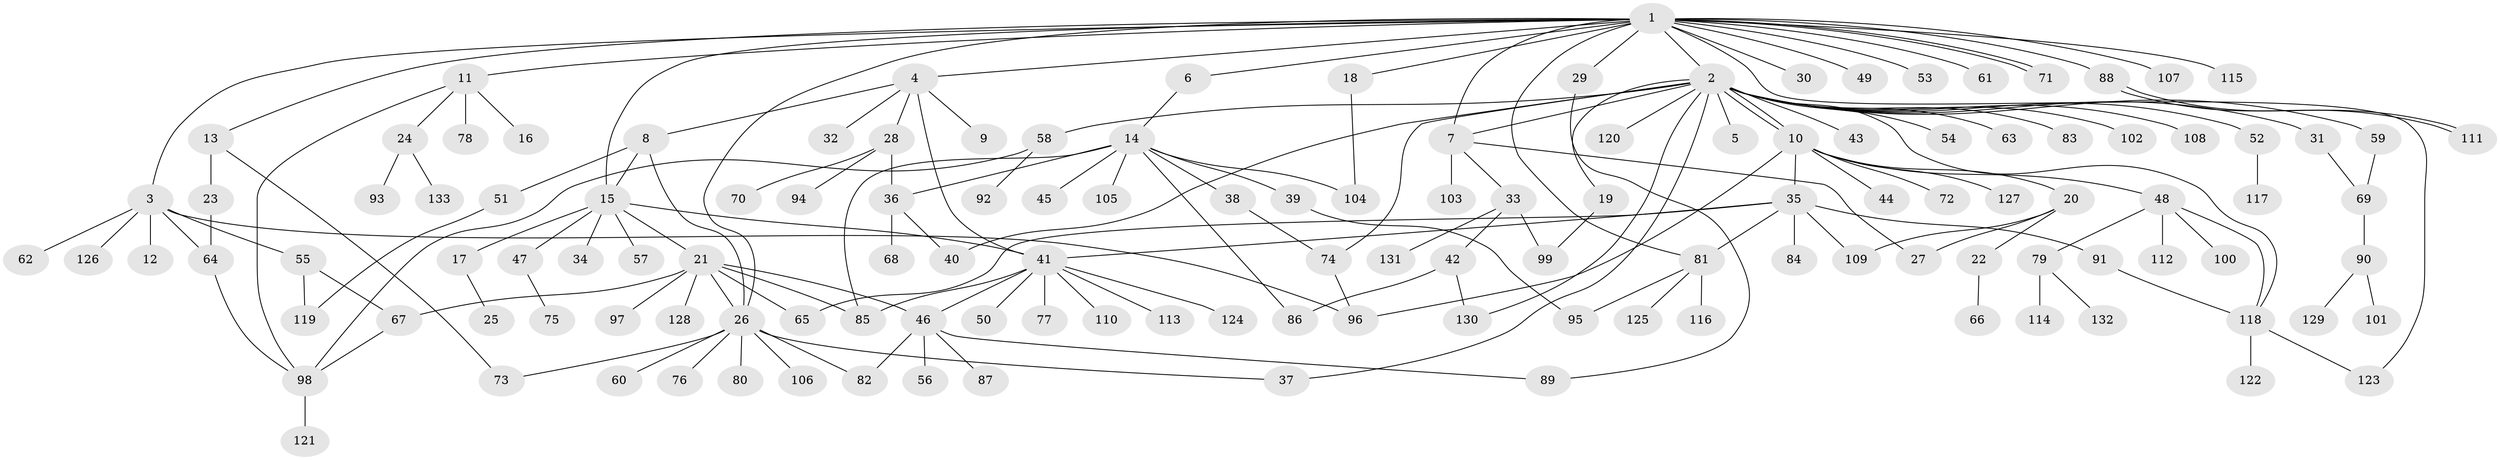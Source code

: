 // coarse degree distribution, {4: 0.1044776119402985, 1: 0.40298507462686567, 6: 0.05970149253731343, 2: 0.1791044776119403, 19: 0.029850746268656716, 3: 0.13432835820895522, 5: 0.04477611940298507, 7: 0.014925373134328358, 8: 0.029850746268656716}
// Generated by graph-tools (version 1.1) at 2025/36/03/04/25 23:36:50]
// undirected, 133 vertices, 172 edges
graph export_dot {
  node [color=gray90,style=filled];
  1;
  2;
  3;
  4;
  5;
  6;
  7;
  8;
  9;
  10;
  11;
  12;
  13;
  14;
  15;
  16;
  17;
  18;
  19;
  20;
  21;
  22;
  23;
  24;
  25;
  26;
  27;
  28;
  29;
  30;
  31;
  32;
  33;
  34;
  35;
  36;
  37;
  38;
  39;
  40;
  41;
  42;
  43;
  44;
  45;
  46;
  47;
  48;
  49;
  50;
  51;
  52;
  53;
  54;
  55;
  56;
  57;
  58;
  59;
  60;
  61;
  62;
  63;
  64;
  65;
  66;
  67;
  68;
  69;
  70;
  71;
  72;
  73;
  74;
  75;
  76;
  77;
  78;
  79;
  80;
  81;
  82;
  83;
  84;
  85;
  86;
  87;
  88;
  89;
  90;
  91;
  92;
  93;
  94;
  95;
  96;
  97;
  98;
  99;
  100;
  101;
  102;
  103;
  104;
  105;
  106;
  107;
  108;
  109;
  110;
  111;
  112;
  113;
  114;
  115;
  116;
  117;
  118;
  119;
  120;
  121;
  122;
  123;
  124;
  125;
  126;
  127;
  128;
  129;
  130;
  131;
  132;
  133;
  1 -- 2;
  1 -- 3;
  1 -- 4;
  1 -- 6;
  1 -- 7;
  1 -- 11;
  1 -- 13;
  1 -- 15;
  1 -- 18;
  1 -- 26;
  1 -- 29;
  1 -- 30;
  1 -- 49;
  1 -- 53;
  1 -- 61;
  1 -- 71;
  1 -- 71;
  1 -- 81;
  1 -- 88;
  1 -- 107;
  1 -- 115;
  1 -- 123;
  2 -- 5;
  2 -- 7;
  2 -- 10;
  2 -- 10;
  2 -- 19;
  2 -- 31;
  2 -- 37;
  2 -- 40;
  2 -- 43;
  2 -- 52;
  2 -- 54;
  2 -- 58;
  2 -- 59;
  2 -- 63;
  2 -- 74;
  2 -- 83;
  2 -- 102;
  2 -- 108;
  2 -- 118;
  2 -- 120;
  2 -- 130;
  3 -- 12;
  3 -- 55;
  3 -- 62;
  3 -- 64;
  3 -- 96;
  3 -- 126;
  4 -- 8;
  4 -- 9;
  4 -- 28;
  4 -- 32;
  4 -- 41;
  6 -- 14;
  7 -- 27;
  7 -- 33;
  7 -- 103;
  8 -- 15;
  8 -- 26;
  8 -- 51;
  10 -- 20;
  10 -- 35;
  10 -- 44;
  10 -- 48;
  10 -- 72;
  10 -- 96;
  10 -- 127;
  11 -- 16;
  11 -- 24;
  11 -- 78;
  11 -- 98;
  13 -- 23;
  13 -- 73;
  14 -- 36;
  14 -- 38;
  14 -- 39;
  14 -- 45;
  14 -- 85;
  14 -- 86;
  14 -- 104;
  14 -- 105;
  15 -- 17;
  15 -- 21;
  15 -- 34;
  15 -- 41;
  15 -- 47;
  15 -- 57;
  17 -- 25;
  18 -- 104;
  19 -- 99;
  20 -- 22;
  20 -- 27;
  20 -- 109;
  21 -- 26;
  21 -- 46;
  21 -- 65;
  21 -- 67;
  21 -- 85;
  21 -- 97;
  21 -- 128;
  22 -- 66;
  23 -- 64;
  24 -- 93;
  24 -- 133;
  26 -- 37;
  26 -- 60;
  26 -- 73;
  26 -- 76;
  26 -- 80;
  26 -- 82;
  26 -- 106;
  28 -- 36;
  28 -- 70;
  28 -- 94;
  29 -- 89;
  31 -- 69;
  33 -- 42;
  33 -- 99;
  33 -- 131;
  35 -- 41;
  35 -- 65;
  35 -- 81;
  35 -- 84;
  35 -- 91;
  35 -- 109;
  36 -- 40;
  36 -- 68;
  38 -- 74;
  39 -- 95;
  41 -- 46;
  41 -- 50;
  41 -- 77;
  41 -- 85;
  41 -- 110;
  41 -- 113;
  41 -- 124;
  42 -- 86;
  42 -- 130;
  46 -- 56;
  46 -- 82;
  46 -- 87;
  46 -- 89;
  47 -- 75;
  48 -- 79;
  48 -- 100;
  48 -- 112;
  48 -- 118;
  51 -- 119;
  52 -- 117;
  55 -- 67;
  55 -- 119;
  58 -- 92;
  58 -- 98;
  59 -- 69;
  64 -- 98;
  67 -- 98;
  69 -- 90;
  74 -- 96;
  79 -- 114;
  79 -- 132;
  81 -- 95;
  81 -- 116;
  81 -- 125;
  88 -- 111;
  88 -- 111;
  90 -- 101;
  90 -- 129;
  91 -- 118;
  98 -- 121;
  118 -- 122;
  118 -- 123;
}
